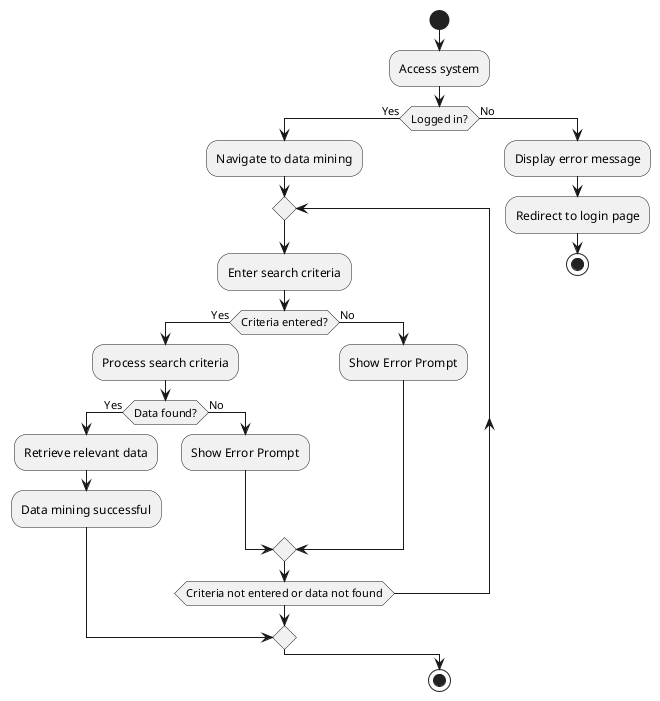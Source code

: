 @startuml
|Main|
start
:Access system;
if (Logged in?) then (Yes)
  :Navigate to data mining;
  repeat
    :Enter search criteria;
    if (Criteria entered?) then (Yes)
      :Process search criteria;
      if (Data found?) then (Yes)
        :Retrieve relevant data;
        :Data mining successful;
        break
      else (No)
        :Show Error Prompt;
      endif
    else (No)
      :Show Error Prompt;
    endif
  repeat while (Criteria not entered or data not found)
else (No)
  :Display error message;
  :Redirect to login page;
  stop
endif

|Main|
stop
@enduml
